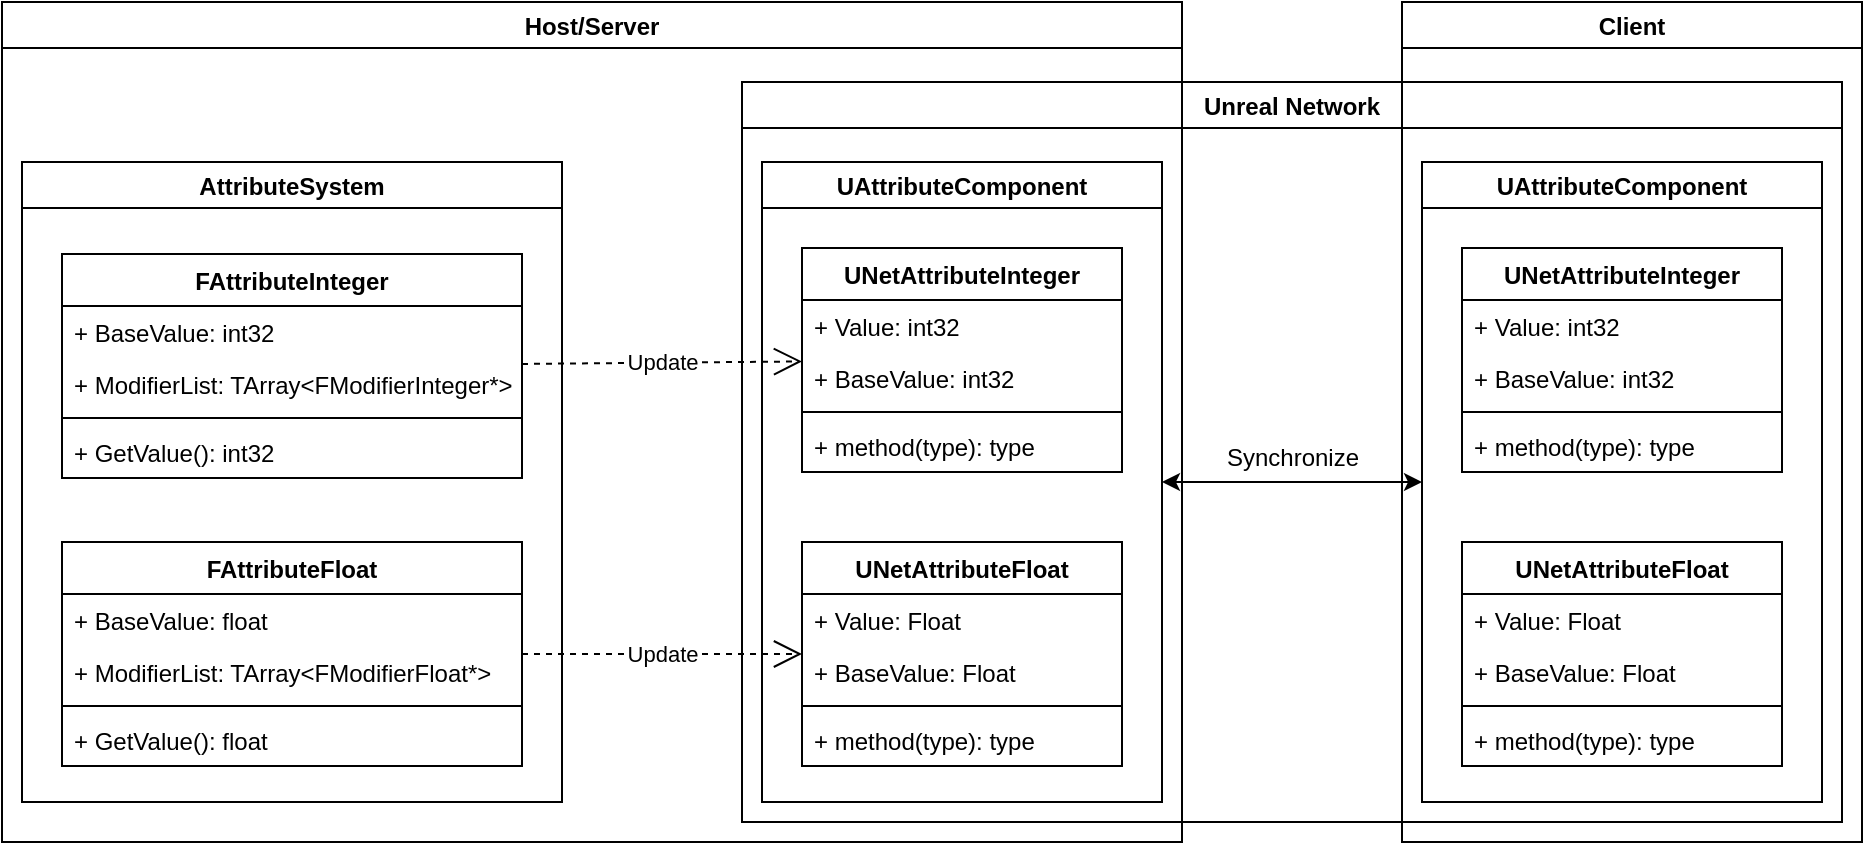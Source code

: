 <mxfile version="20.2.5" type="device"><diagram id="MUAx5pxeXjkTtgI-YC87" name="第 1 页"><mxGraphModel dx="1939" dy="743" grid="1" gridSize="10" guides="1" tooltips="1" connect="1" arrows="1" fold="1" page="1" pageScale="1" pageWidth="827" pageHeight="1169" math="0" shadow="0"><root><mxCell id="0"/><mxCell id="1" parent="0"/><mxCell id="P1bjcORm7Jcl1d4GDXxH-16" value="UAttributeComponent" style="swimlane;" vertex="1" parent="1"><mxGeometry x="140" y="360" width="200" height="320" as="geometry"/></mxCell><mxCell id="P1bjcORm7Jcl1d4GDXxH-1" value="UNetAttributeInteger" style="swimlane;fontStyle=1;align=center;verticalAlign=top;childLayout=stackLayout;horizontal=1;startSize=26;horizontalStack=0;resizeParent=1;resizeParentMax=0;resizeLast=0;collapsible=1;marginBottom=0;" vertex="1" parent="P1bjcORm7Jcl1d4GDXxH-16"><mxGeometry x="20" y="43" width="160" height="112" as="geometry"/></mxCell><mxCell id="P1bjcORm7Jcl1d4GDXxH-2" value="+ Value: int32" style="text;strokeColor=none;fillColor=none;align=left;verticalAlign=top;spacingLeft=4;spacingRight=4;overflow=hidden;rotatable=0;points=[[0,0.5],[1,0.5]];portConstraint=eastwest;" vertex="1" parent="P1bjcORm7Jcl1d4GDXxH-1"><mxGeometry y="26" width="160" height="26" as="geometry"/></mxCell><mxCell id="P1bjcORm7Jcl1d4GDXxH-5" value="+ BaseValue: int32" style="text;strokeColor=none;fillColor=none;align=left;verticalAlign=top;spacingLeft=4;spacingRight=4;overflow=hidden;rotatable=0;points=[[0,0.5],[1,0.5]];portConstraint=eastwest;" vertex="1" parent="P1bjcORm7Jcl1d4GDXxH-1"><mxGeometry y="52" width="160" height="26" as="geometry"/></mxCell><mxCell id="P1bjcORm7Jcl1d4GDXxH-3" value="" style="line;strokeWidth=1;fillColor=none;align=left;verticalAlign=middle;spacingTop=-1;spacingLeft=3;spacingRight=3;rotatable=0;labelPosition=right;points=[];portConstraint=eastwest;" vertex="1" parent="P1bjcORm7Jcl1d4GDXxH-1"><mxGeometry y="78" width="160" height="8" as="geometry"/></mxCell><mxCell id="P1bjcORm7Jcl1d4GDXxH-4" value="+ method(type): type" style="text;strokeColor=none;fillColor=none;align=left;verticalAlign=top;spacingLeft=4;spacingRight=4;overflow=hidden;rotatable=0;points=[[0,0.5],[1,0.5]];portConstraint=eastwest;" vertex="1" parent="P1bjcORm7Jcl1d4GDXxH-1"><mxGeometry y="86" width="160" height="26" as="geometry"/></mxCell><mxCell id="P1bjcORm7Jcl1d4GDXxH-6" value="UNetAttributeFloat" style="swimlane;fontStyle=1;align=center;verticalAlign=top;childLayout=stackLayout;horizontal=1;startSize=26;horizontalStack=0;resizeParent=1;resizeParentMax=0;resizeLast=0;collapsible=1;marginBottom=0;" vertex="1" parent="P1bjcORm7Jcl1d4GDXxH-16"><mxGeometry x="20" y="190" width="160" height="112" as="geometry"/></mxCell><mxCell id="P1bjcORm7Jcl1d4GDXxH-7" value="+ Value: Float" style="text;strokeColor=none;fillColor=none;align=left;verticalAlign=top;spacingLeft=4;spacingRight=4;overflow=hidden;rotatable=0;points=[[0,0.5],[1,0.5]];portConstraint=eastwest;" vertex="1" parent="P1bjcORm7Jcl1d4GDXxH-6"><mxGeometry y="26" width="160" height="26" as="geometry"/></mxCell><mxCell id="P1bjcORm7Jcl1d4GDXxH-8" value="+ BaseValue: Float" style="text;strokeColor=none;fillColor=none;align=left;verticalAlign=top;spacingLeft=4;spacingRight=4;overflow=hidden;rotatable=0;points=[[0,0.5],[1,0.5]];portConstraint=eastwest;" vertex="1" parent="P1bjcORm7Jcl1d4GDXxH-6"><mxGeometry y="52" width="160" height="26" as="geometry"/></mxCell><mxCell id="P1bjcORm7Jcl1d4GDXxH-9" value="" style="line;strokeWidth=1;fillColor=none;align=left;verticalAlign=middle;spacingTop=-1;spacingLeft=3;spacingRight=3;rotatable=0;labelPosition=right;points=[];portConstraint=eastwest;" vertex="1" parent="P1bjcORm7Jcl1d4GDXxH-6"><mxGeometry y="78" width="160" height="8" as="geometry"/></mxCell><mxCell id="P1bjcORm7Jcl1d4GDXxH-10" value="+ method(type): type" style="text;strokeColor=none;fillColor=none;align=left;verticalAlign=top;spacingLeft=4;spacingRight=4;overflow=hidden;rotatable=0;points=[[0,0.5],[1,0.5]];portConstraint=eastwest;" vertex="1" parent="P1bjcORm7Jcl1d4GDXxH-6"><mxGeometry y="86" width="160" height="26" as="geometry"/></mxCell><mxCell id="P1bjcORm7Jcl1d4GDXxH-17" value="UAttributeComponent" style="swimlane;" vertex="1" parent="1"><mxGeometry x="470" y="360" width="200" height="320" as="geometry"/></mxCell><mxCell id="P1bjcORm7Jcl1d4GDXxH-18" value="UNetAttributeInteger" style="swimlane;fontStyle=1;align=center;verticalAlign=top;childLayout=stackLayout;horizontal=1;startSize=26;horizontalStack=0;resizeParent=1;resizeParentMax=0;resizeLast=0;collapsible=1;marginBottom=0;" vertex="1" parent="P1bjcORm7Jcl1d4GDXxH-17"><mxGeometry x="20" y="43" width="160" height="112" as="geometry"/></mxCell><mxCell id="P1bjcORm7Jcl1d4GDXxH-19" value="+ Value: int32" style="text;strokeColor=none;fillColor=none;align=left;verticalAlign=top;spacingLeft=4;spacingRight=4;overflow=hidden;rotatable=0;points=[[0,0.5],[1,0.5]];portConstraint=eastwest;" vertex="1" parent="P1bjcORm7Jcl1d4GDXxH-18"><mxGeometry y="26" width="160" height="26" as="geometry"/></mxCell><mxCell id="P1bjcORm7Jcl1d4GDXxH-20" value="+ BaseValue: int32" style="text;strokeColor=none;fillColor=none;align=left;verticalAlign=top;spacingLeft=4;spacingRight=4;overflow=hidden;rotatable=0;points=[[0,0.5],[1,0.5]];portConstraint=eastwest;" vertex="1" parent="P1bjcORm7Jcl1d4GDXxH-18"><mxGeometry y="52" width="160" height="26" as="geometry"/></mxCell><mxCell id="P1bjcORm7Jcl1d4GDXxH-21" value="" style="line;strokeWidth=1;fillColor=none;align=left;verticalAlign=middle;spacingTop=-1;spacingLeft=3;spacingRight=3;rotatable=0;labelPosition=right;points=[];portConstraint=eastwest;" vertex="1" parent="P1bjcORm7Jcl1d4GDXxH-18"><mxGeometry y="78" width="160" height="8" as="geometry"/></mxCell><mxCell id="P1bjcORm7Jcl1d4GDXxH-22" value="+ method(type): type" style="text;strokeColor=none;fillColor=none;align=left;verticalAlign=top;spacingLeft=4;spacingRight=4;overflow=hidden;rotatable=0;points=[[0,0.5],[1,0.5]];portConstraint=eastwest;" vertex="1" parent="P1bjcORm7Jcl1d4GDXxH-18"><mxGeometry y="86" width="160" height="26" as="geometry"/></mxCell><mxCell id="P1bjcORm7Jcl1d4GDXxH-23" value="UNetAttributeFloat" style="swimlane;fontStyle=1;align=center;verticalAlign=top;childLayout=stackLayout;horizontal=1;startSize=26;horizontalStack=0;resizeParent=1;resizeParentMax=0;resizeLast=0;collapsible=1;marginBottom=0;" vertex="1" parent="P1bjcORm7Jcl1d4GDXxH-17"><mxGeometry x="20" y="190" width="160" height="112" as="geometry"/></mxCell><mxCell id="P1bjcORm7Jcl1d4GDXxH-24" value="+ Value: Float" style="text;strokeColor=none;fillColor=none;align=left;verticalAlign=top;spacingLeft=4;spacingRight=4;overflow=hidden;rotatable=0;points=[[0,0.5],[1,0.5]];portConstraint=eastwest;" vertex="1" parent="P1bjcORm7Jcl1d4GDXxH-23"><mxGeometry y="26" width="160" height="26" as="geometry"/></mxCell><mxCell id="P1bjcORm7Jcl1d4GDXxH-25" value="+ BaseValue: Float" style="text;strokeColor=none;fillColor=none;align=left;verticalAlign=top;spacingLeft=4;spacingRight=4;overflow=hidden;rotatable=0;points=[[0,0.5],[1,0.5]];portConstraint=eastwest;" vertex="1" parent="P1bjcORm7Jcl1d4GDXxH-23"><mxGeometry y="52" width="160" height="26" as="geometry"/></mxCell><mxCell id="P1bjcORm7Jcl1d4GDXxH-26" value="" style="line;strokeWidth=1;fillColor=none;align=left;verticalAlign=middle;spacingTop=-1;spacingLeft=3;spacingRight=3;rotatable=0;labelPosition=right;points=[];portConstraint=eastwest;" vertex="1" parent="P1bjcORm7Jcl1d4GDXxH-23"><mxGeometry y="78" width="160" height="8" as="geometry"/></mxCell><mxCell id="P1bjcORm7Jcl1d4GDXxH-27" value="+ method(type): type" style="text;strokeColor=none;fillColor=none;align=left;verticalAlign=top;spacingLeft=4;spacingRight=4;overflow=hidden;rotatable=0;points=[[0,0.5],[1,0.5]];portConstraint=eastwest;" vertex="1" parent="P1bjcORm7Jcl1d4GDXxH-23"><mxGeometry y="86" width="160" height="26" as="geometry"/></mxCell><mxCell id="P1bjcORm7Jcl1d4GDXxH-28" value="Unreal Network" style="swimlane;" vertex="1" parent="1"><mxGeometry x="130" y="320" width="550" height="370" as="geometry"/></mxCell><mxCell id="P1bjcORm7Jcl1d4GDXxH-29" value="" style="endArrow=classic;startArrow=classic;html=1;rounded=0;" edge="1" parent="1" source="P1bjcORm7Jcl1d4GDXxH-16" target="P1bjcORm7Jcl1d4GDXxH-17"><mxGeometry width="50" height="50" relative="1" as="geometry"><mxPoint x="390" y="500" as="sourcePoint"/><mxPoint x="440" y="450" as="targetPoint"/></mxGeometry></mxCell><mxCell id="P1bjcORm7Jcl1d4GDXxH-30" value="Synchronize" style="text;html=1;align=center;verticalAlign=middle;resizable=0;points=[];autosize=1;strokeColor=none;fillColor=none;" vertex="1" parent="1"><mxGeometry x="360" y="493" width="90" height="30" as="geometry"/></mxCell><mxCell id="P1bjcORm7Jcl1d4GDXxH-31" value="Client" style="swimlane;" vertex="1" parent="1"><mxGeometry x="460" y="280" width="230" height="420" as="geometry"/></mxCell><mxCell id="P1bjcORm7Jcl1d4GDXxH-46" value="AttributeSystem" style="swimlane;" vertex="1" parent="1"><mxGeometry x="-230" y="360" width="270" height="320" as="geometry"/></mxCell><mxCell id="P1bjcORm7Jcl1d4GDXxH-32" value="FAttributeInteger" style="swimlane;fontStyle=1;align=center;verticalAlign=top;childLayout=stackLayout;horizontal=1;startSize=26;horizontalStack=0;resizeParent=1;resizeParentMax=0;resizeLast=0;collapsible=1;marginBottom=0;" vertex="1" parent="P1bjcORm7Jcl1d4GDXxH-46"><mxGeometry x="20" y="46" width="230" height="112" as="geometry"/></mxCell><mxCell id="P1bjcORm7Jcl1d4GDXxH-33" value="+ BaseValue: int32" style="text;strokeColor=none;fillColor=none;align=left;verticalAlign=top;spacingLeft=4;spacingRight=4;overflow=hidden;rotatable=0;points=[[0,0.5],[1,0.5]];portConstraint=eastwest;" vertex="1" parent="P1bjcORm7Jcl1d4GDXxH-32"><mxGeometry y="26" width="230" height="26" as="geometry"/></mxCell><mxCell id="P1bjcORm7Jcl1d4GDXxH-36" value="+ ModifierList: TArray&lt;FModifierInteger*&gt;" style="text;strokeColor=none;fillColor=none;align=left;verticalAlign=top;spacingLeft=4;spacingRight=4;overflow=hidden;rotatable=0;points=[[0,0.5],[1,0.5]];portConstraint=eastwest;" vertex="1" parent="P1bjcORm7Jcl1d4GDXxH-32"><mxGeometry y="52" width="230" height="26" as="geometry"/></mxCell><mxCell id="P1bjcORm7Jcl1d4GDXxH-34" value="" style="line;strokeWidth=1;fillColor=none;align=left;verticalAlign=middle;spacingTop=-1;spacingLeft=3;spacingRight=3;rotatable=0;labelPosition=right;points=[];portConstraint=eastwest;" vertex="1" parent="P1bjcORm7Jcl1d4GDXxH-32"><mxGeometry y="78" width="230" height="8" as="geometry"/></mxCell><mxCell id="P1bjcORm7Jcl1d4GDXxH-35" value="+ GetValue(): int32" style="text;strokeColor=none;fillColor=none;align=left;verticalAlign=top;spacingLeft=4;spacingRight=4;overflow=hidden;rotatable=0;points=[[0,0.5],[1,0.5]];portConstraint=eastwest;" vertex="1" parent="P1bjcORm7Jcl1d4GDXxH-32"><mxGeometry y="86" width="230" height="26" as="geometry"/></mxCell><mxCell id="P1bjcORm7Jcl1d4GDXxH-41" value="FAttributeFloat" style="swimlane;fontStyle=1;align=center;verticalAlign=top;childLayout=stackLayout;horizontal=1;startSize=26;horizontalStack=0;resizeParent=1;resizeParentMax=0;resizeLast=0;collapsible=1;marginBottom=0;" vertex="1" parent="P1bjcORm7Jcl1d4GDXxH-46"><mxGeometry x="20" y="190" width="230" height="112" as="geometry"/></mxCell><mxCell id="P1bjcORm7Jcl1d4GDXxH-42" value="+ BaseValue: float" style="text;strokeColor=none;fillColor=none;align=left;verticalAlign=top;spacingLeft=4;spacingRight=4;overflow=hidden;rotatable=0;points=[[0,0.5],[1,0.5]];portConstraint=eastwest;" vertex="1" parent="P1bjcORm7Jcl1d4GDXxH-41"><mxGeometry y="26" width="230" height="26" as="geometry"/></mxCell><mxCell id="P1bjcORm7Jcl1d4GDXxH-43" value="+ ModifierList: TArray&lt;FModifierFloat*&gt;" style="text;strokeColor=none;fillColor=none;align=left;verticalAlign=top;spacingLeft=4;spacingRight=4;overflow=hidden;rotatable=0;points=[[0,0.5],[1,0.5]];portConstraint=eastwest;" vertex="1" parent="P1bjcORm7Jcl1d4GDXxH-41"><mxGeometry y="52" width="230" height="26" as="geometry"/></mxCell><mxCell id="P1bjcORm7Jcl1d4GDXxH-44" value="" style="line;strokeWidth=1;fillColor=none;align=left;verticalAlign=middle;spacingTop=-1;spacingLeft=3;spacingRight=3;rotatable=0;labelPosition=right;points=[];portConstraint=eastwest;" vertex="1" parent="P1bjcORm7Jcl1d4GDXxH-41"><mxGeometry y="78" width="230" height="8" as="geometry"/></mxCell><mxCell id="P1bjcORm7Jcl1d4GDXxH-45" value="+ GetValue(): float" style="text;strokeColor=none;fillColor=none;align=left;verticalAlign=top;spacingLeft=4;spacingRight=4;overflow=hidden;rotatable=0;points=[[0,0.5],[1,0.5]];portConstraint=eastwest;" vertex="1" parent="P1bjcORm7Jcl1d4GDXxH-41"><mxGeometry y="86" width="230" height="26" as="geometry"/></mxCell><mxCell id="P1bjcORm7Jcl1d4GDXxH-47" value="Update" style="endArrow=open;endSize=12;dashed=1;html=1;rounded=0;" edge="1" parent="1" source="P1bjcORm7Jcl1d4GDXxH-41" target="P1bjcORm7Jcl1d4GDXxH-6"><mxGeometry width="160" relative="1" as="geometry"><mxPoint x="-20" y="730" as="sourcePoint"/><mxPoint x="140" y="730" as="targetPoint"/></mxGeometry></mxCell><mxCell id="P1bjcORm7Jcl1d4GDXxH-48" value="Update" style="endArrow=open;endSize=12;dashed=1;html=1;rounded=0;" edge="1" parent="1" source="P1bjcORm7Jcl1d4GDXxH-32" target="P1bjcORm7Jcl1d4GDXxH-1"><mxGeometry width="160" relative="1" as="geometry"><mxPoint x="-100" y="290" as="sourcePoint"/><mxPoint x="60" y="290" as="targetPoint"/></mxGeometry></mxCell><mxCell id="P1bjcORm7Jcl1d4GDXxH-49" value="Host/Server" style="swimlane;" vertex="1" parent="1"><mxGeometry x="-240" y="280" width="590" height="420" as="geometry"/></mxCell></root></mxGraphModel></diagram></mxfile>